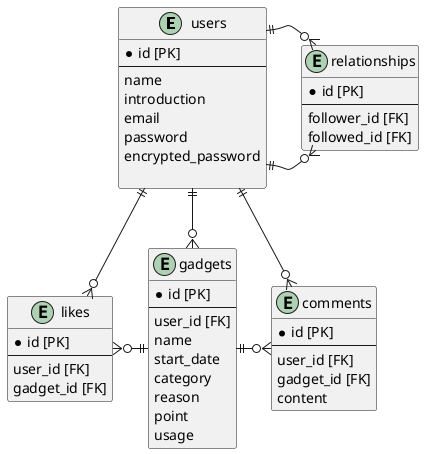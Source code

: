 @startuml OshiGadge

entity users {
  *id [PK]
  --
  name
  introduction
  email
  password
  encrypted_password

}

entity gadgets {
  *id [PK]
  --
  user_id [FK]
  name
  start_date
  category
  reason
  point
  usage
}

entity likes {
  *id [PK]
  --
  user_id [FK]
  gadget_id [FK]
}

entity comments {
  *id [PK]
  --
  user_id [FK]
  gadget_id [FK]
  content
}

entity relationships {
  *id [PK]
  --
  follower_id [FK]
  followed_id [FK]
}

users ||--o{ gadgets
users ||--o{ comments
users ||--o{ likes
users ||-r-o{ relationships
users ||-r-o{ relationships
gadgets ||-r-o{ comments
gadgets ||-l-o{ likes

@enduml
